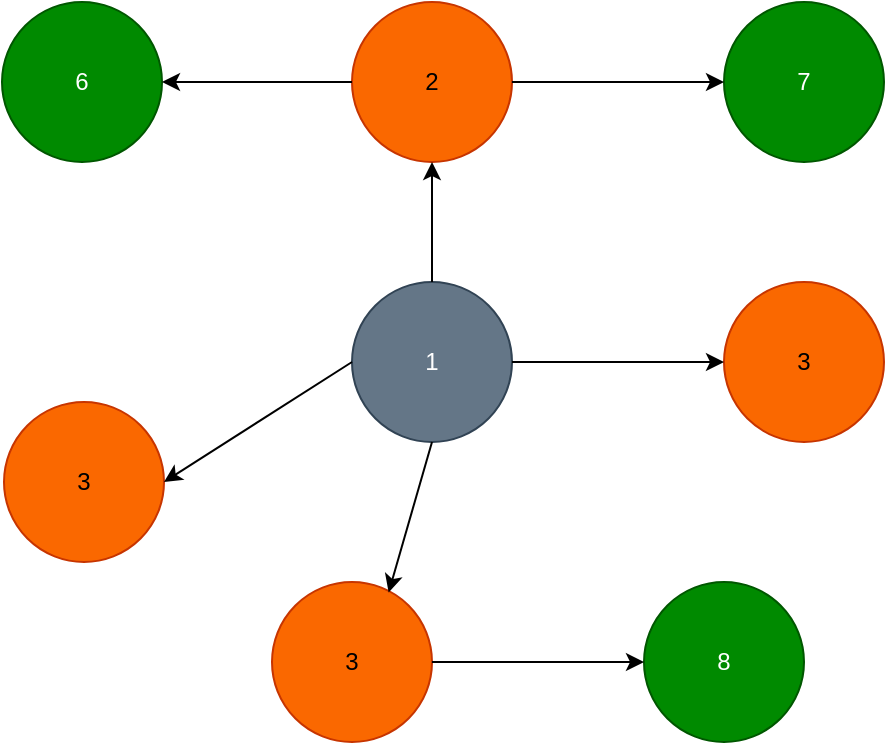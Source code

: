 <mxfile version="21.2.8" type="device">
  <diagram name="Pagina-1" id="AHyJ-n_UTIYTSlR7aWz2">
    <mxGraphModel dx="1036" dy="606" grid="1" gridSize="10" guides="1" tooltips="1" connect="1" arrows="1" fold="1" page="1" pageScale="1" pageWidth="827" pageHeight="1169" math="0" shadow="0">
      <root>
        <mxCell id="0" />
        <mxCell id="1" parent="0" />
        <mxCell id="UhH-cTjxuiBIAc_Ku1yG-2" value="1" style="ellipse;whiteSpace=wrap;html=1;aspect=fixed;fillColor=#647687;fontColor=#ffffff;strokeColor=#314354;" parent="1" vertex="1">
          <mxGeometry x="374" y="380" width="80" height="80" as="geometry" />
        </mxCell>
        <mxCell id="UhH-cTjxuiBIAc_Ku1yG-3" value="6" style="ellipse;whiteSpace=wrap;html=1;aspect=fixed;fillColor=#008a00;fontColor=#ffffff;strokeColor=#005700;" parent="1" vertex="1">
          <mxGeometry x="199" y="240" width="80" height="80" as="geometry" />
        </mxCell>
        <mxCell id="UhH-cTjxuiBIAc_Ku1yG-4" value="7" style="ellipse;whiteSpace=wrap;html=1;aspect=fixed;fillColor=#008a00;fontColor=#ffffff;strokeColor=#005700;" parent="1" vertex="1">
          <mxGeometry x="560" y="240" width="80" height="80" as="geometry" />
        </mxCell>
        <mxCell id="UhH-cTjxuiBIAc_Ku1yG-5" value="2" style="ellipse;whiteSpace=wrap;html=1;aspect=fixed;fillColor=#fa6800;fontColor=#000000;strokeColor=#C73500;" parent="1" vertex="1">
          <mxGeometry x="374" y="240" width="80" height="80" as="geometry" />
        </mxCell>
        <mxCell id="UhH-cTjxuiBIAc_Ku1yG-6" value="" style="endArrow=classic;html=1;rounded=0;exitX=0.5;exitY=0;exitDx=0;exitDy=0;entryX=0.5;entryY=1;entryDx=0;entryDy=0;" parent="1" source="UhH-cTjxuiBIAc_Ku1yG-2" target="UhH-cTjxuiBIAc_Ku1yG-5" edge="1">
          <mxGeometry width="50" height="50" relative="1" as="geometry">
            <mxPoint x="50" y="170" as="sourcePoint" />
            <mxPoint x="130" y="170" as="targetPoint" />
          </mxGeometry>
        </mxCell>
        <mxCell id="UhH-cTjxuiBIAc_Ku1yG-7" value="" style="endArrow=classic;html=1;rounded=0;exitX=0;exitY=0.5;exitDx=0;exitDy=0;entryX=1;entryY=0.5;entryDx=0;entryDy=0;" parent="1" source="UhH-cTjxuiBIAc_Ku1yG-5" target="UhH-cTjxuiBIAc_Ku1yG-3" edge="1">
          <mxGeometry width="50" height="50" relative="1" as="geometry">
            <mxPoint x="424" y="390" as="sourcePoint" />
            <mxPoint x="424" y="330" as="targetPoint" />
          </mxGeometry>
        </mxCell>
        <mxCell id="UhH-cTjxuiBIAc_Ku1yG-8" value="" style="endArrow=classic;html=1;rounded=0;exitX=1;exitY=0.5;exitDx=0;exitDy=0;entryX=0;entryY=0.5;entryDx=0;entryDy=0;" parent="1" source="UhH-cTjxuiBIAc_Ku1yG-5" target="UhH-cTjxuiBIAc_Ku1yG-4" edge="1">
          <mxGeometry width="50" height="50" relative="1" as="geometry">
            <mxPoint x="434" y="400" as="sourcePoint" />
            <mxPoint x="434" y="340" as="targetPoint" />
          </mxGeometry>
        </mxCell>
        <mxCell id="UhH-cTjxuiBIAc_Ku1yG-9" value="3" style="ellipse;whiteSpace=wrap;html=1;aspect=fixed;fillColor=#fa6800;fontColor=#000000;strokeColor=#C73500;" parent="1" vertex="1">
          <mxGeometry x="560" y="380" width="80" height="80" as="geometry" />
        </mxCell>
        <mxCell id="UhH-cTjxuiBIAc_Ku1yG-10" value="" style="endArrow=classic;html=1;rounded=0;exitX=1;exitY=0.5;exitDx=0;exitDy=0;entryX=0;entryY=0.5;entryDx=0;entryDy=0;" parent="1" source="UhH-cTjxuiBIAc_Ku1yG-2" target="UhH-cTjxuiBIAc_Ku1yG-9" edge="1">
          <mxGeometry width="50" height="50" relative="1" as="geometry">
            <mxPoint x="470" y="420" as="sourcePoint" />
            <mxPoint x="450" y="480" as="targetPoint" />
          </mxGeometry>
        </mxCell>
        <mxCell id="UhH-cTjxuiBIAc_Ku1yG-11" value="3" style="ellipse;whiteSpace=wrap;html=1;aspect=fixed;fillColor=#fa6800;fontColor=#000000;strokeColor=#C73500;" parent="1" vertex="1">
          <mxGeometry x="200" y="440" width="80" height="80" as="geometry" />
        </mxCell>
        <mxCell id="UhH-cTjxuiBIAc_Ku1yG-12" value="" style="endArrow=classic;html=1;rounded=0;exitX=0;exitY=0.5;exitDx=0;exitDy=0;entryX=1;entryY=0.5;entryDx=0;entryDy=0;" parent="1" source="UhH-cTjxuiBIAc_Ku1yG-2" target="UhH-cTjxuiBIAc_Ku1yG-11" edge="1">
          <mxGeometry width="50" height="50" relative="1" as="geometry">
            <mxPoint x="344" y="370" as="sourcePoint" />
            <mxPoint x="50" y="500" as="targetPoint" />
          </mxGeometry>
        </mxCell>
        <mxCell id="UhH-cTjxuiBIAc_Ku1yG-13" value="3" style="ellipse;whiteSpace=wrap;html=1;aspect=fixed;fillColor=#fa6800;fontColor=#000000;strokeColor=#C73500;" parent="1" vertex="1">
          <mxGeometry x="334" y="530" width="80" height="80" as="geometry" />
        </mxCell>
        <mxCell id="UhH-cTjxuiBIAc_Ku1yG-14" value="" style="endArrow=classic;html=1;rounded=0;exitX=0.5;exitY=1;exitDx=0;exitDy=0;entryX=0.729;entryY=0.065;entryDx=0;entryDy=0;entryPerimeter=0;" parent="1" source="UhH-cTjxuiBIAc_Ku1yG-2" target="UhH-cTjxuiBIAc_Ku1yG-13" edge="1">
          <mxGeometry width="50" height="50" relative="1" as="geometry">
            <mxPoint x="414" y="520" as="sourcePoint" />
            <mxPoint x="90" y="600" as="targetPoint" />
          </mxGeometry>
        </mxCell>
        <mxCell id="UhH-cTjxuiBIAc_Ku1yG-15" value="8" style="ellipse;whiteSpace=wrap;html=1;aspect=fixed;fillColor=#008a00;fontColor=#ffffff;strokeColor=#005700;" parent="1" vertex="1">
          <mxGeometry x="520" y="530" width="80" height="80" as="geometry" />
        </mxCell>
        <mxCell id="UhH-cTjxuiBIAc_Ku1yG-16" value="" style="endArrow=classic;html=1;rounded=0;exitX=1;exitY=0.5;exitDx=0;exitDy=0;entryX=0;entryY=0.5;entryDx=0;entryDy=0;" parent="1" source="UhH-cTjxuiBIAc_Ku1yG-13" target="UhH-cTjxuiBIAc_Ku1yG-15" edge="1">
          <mxGeometry width="50" height="50" relative="1" as="geometry">
            <mxPoint x="420" y="570" as="sourcePoint" />
            <mxPoint x="400" y="630" as="targetPoint" />
          </mxGeometry>
        </mxCell>
      </root>
    </mxGraphModel>
  </diagram>
</mxfile>
